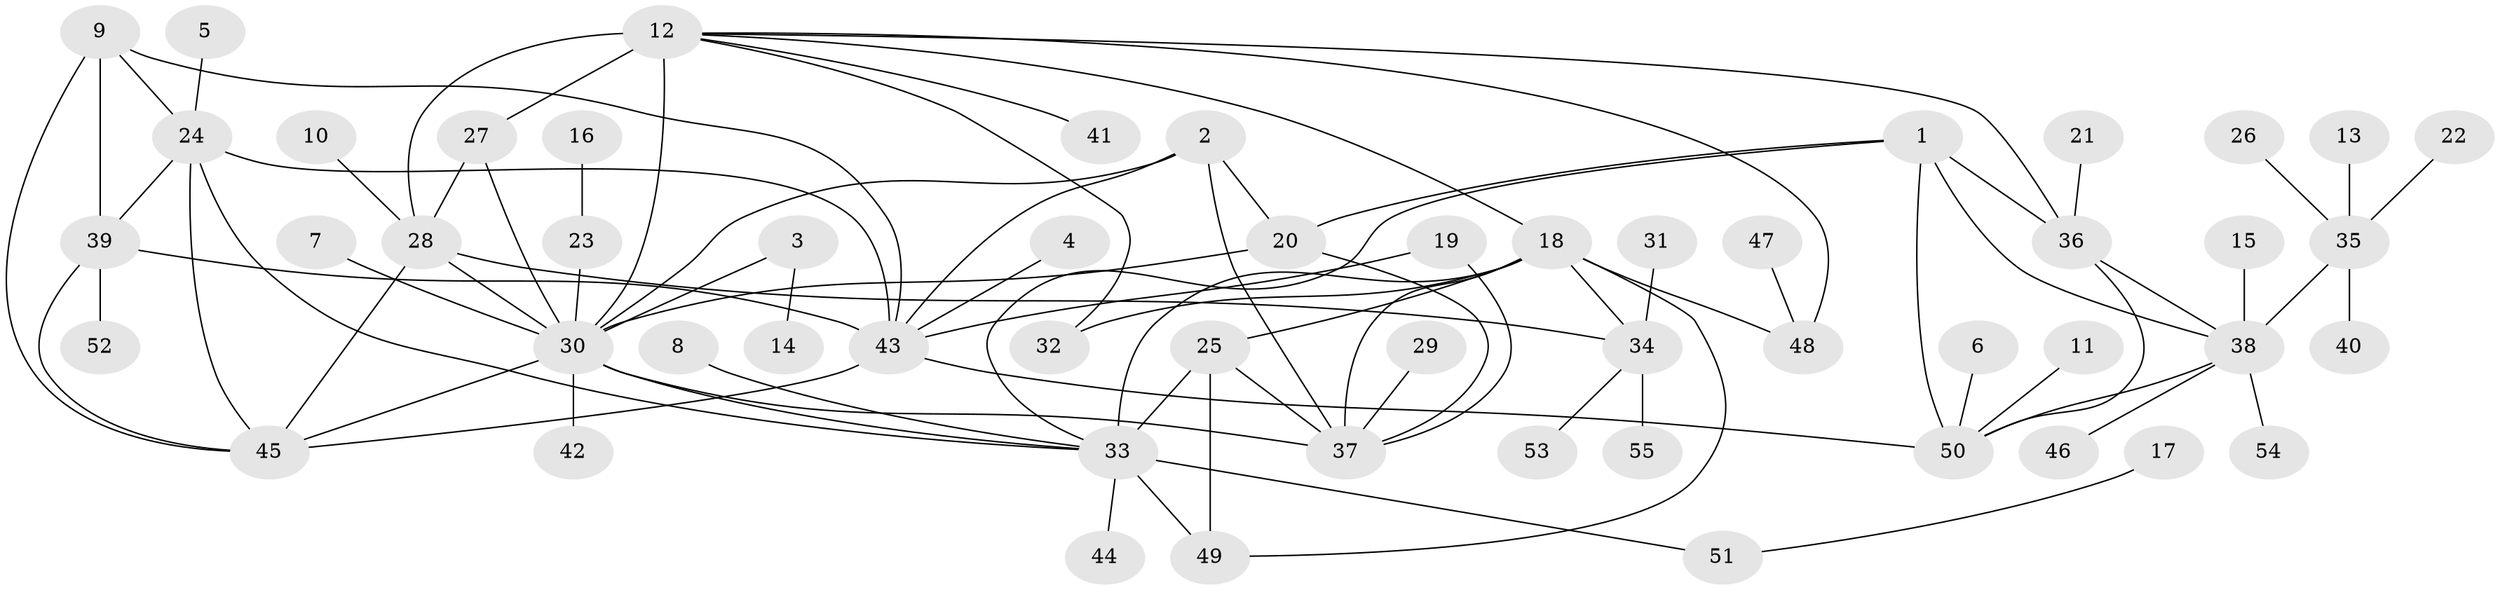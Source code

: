 // original degree distribution, {5: 0.05454545454545454, 4: 0.06363636363636363, 10: 0.01818181818181818, 12: 0.00909090909090909, 7: 0.03636363636363636, 8: 0.02727272727272727, 9: 0.03636363636363636, 6: 0.02727272727272727, 11: 0.00909090909090909, 3: 0.02727272727272727, 2: 0.12727272727272726, 1: 0.5636363636363636}
// Generated by graph-tools (version 1.1) at 2025/26/03/09/25 03:26:34]
// undirected, 55 vertices, 85 edges
graph export_dot {
graph [start="1"]
  node [color=gray90,style=filled];
  1;
  2;
  3;
  4;
  5;
  6;
  7;
  8;
  9;
  10;
  11;
  12;
  13;
  14;
  15;
  16;
  17;
  18;
  19;
  20;
  21;
  22;
  23;
  24;
  25;
  26;
  27;
  28;
  29;
  30;
  31;
  32;
  33;
  34;
  35;
  36;
  37;
  38;
  39;
  40;
  41;
  42;
  43;
  44;
  45;
  46;
  47;
  48;
  49;
  50;
  51;
  52;
  53;
  54;
  55;
  1 -- 20 [weight=1.0];
  1 -- 33 [weight=1.0];
  1 -- 36 [weight=2.0];
  1 -- 38 [weight=2.0];
  1 -- 50 [weight=2.0];
  2 -- 20 [weight=1.0];
  2 -- 30 [weight=1.0];
  2 -- 37 [weight=2.0];
  2 -- 43 [weight=1.0];
  3 -- 14 [weight=1.0];
  3 -- 30 [weight=1.0];
  4 -- 43 [weight=1.0];
  5 -- 24 [weight=1.0];
  6 -- 50 [weight=1.0];
  7 -- 30 [weight=1.0];
  8 -- 33 [weight=1.0];
  9 -- 24 [weight=1.0];
  9 -- 39 [weight=1.0];
  9 -- 43 [weight=1.0];
  9 -- 45 [weight=1.0];
  10 -- 28 [weight=1.0];
  11 -- 50 [weight=1.0];
  12 -- 18 [weight=1.0];
  12 -- 27 [weight=2.0];
  12 -- 28 [weight=2.0];
  12 -- 30 [weight=2.0];
  12 -- 32 [weight=1.0];
  12 -- 36 [weight=1.0];
  12 -- 41 [weight=1.0];
  12 -- 48 [weight=1.0];
  13 -- 35 [weight=1.0];
  15 -- 38 [weight=1.0];
  16 -- 23 [weight=1.0];
  17 -- 51 [weight=1.0];
  18 -- 25 [weight=1.0];
  18 -- 32 [weight=1.0];
  18 -- 33 [weight=1.0];
  18 -- 34 [weight=1.0];
  18 -- 37 [weight=2.0];
  18 -- 48 [weight=1.0];
  18 -- 49 [weight=2.0];
  19 -- 37 [weight=1.0];
  19 -- 43 [weight=1.0];
  20 -- 30 [weight=1.0];
  20 -- 37 [weight=2.0];
  21 -- 36 [weight=1.0];
  22 -- 35 [weight=1.0];
  23 -- 30 [weight=1.0];
  24 -- 33 [weight=1.0];
  24 -- 39 [weight=1.0];
  24 -- 43 [weight=1.0];
  24 -- 45 [weight=1.0];
  25 -- 33 [weight=1.0];
  25 -- 37 [weight=1.0];
  25 -- 49 [weight=2.0];
  26 -- 35 [weight=1.0];
  27 -- 28 [weight=1.0];
  27 -- 30 [weight=1.0];
  28 -- 30 [weight=1.0];
  28 -- 34 [weight=1.0];
  28 -- 45 [weight=1.0];
  29 -- 37 [weight=1.0];
  30 -- 33 [weight=1.0];
  30 -- 37 [weight=2.0];
  30 -- 42 [weight=1.0];
  30 -- 45 [weight=1.0];
  31 -- 34 [weight=1.0];
  33 -- 44 [weight=1.0];
  33 -- 49 [weight=2.0];
  33 -- 51 [weight=1.0];
  34 -- 53 [weight=1.0];
  34 -- 55 [weight=1.0];
  35 -- 38 [weight=1.0];
  35 -- 40 [weight=1.0];
  36 -- 38 [weight=1.0];
  36 -- 50 [weight=1.0];
  38 -- 46 [weight=1.0];
  38 -- 50 [weight=1.0];
  38 -- 54 [weight=1.0];
  39 -- 43 [weight=1.0];
  39 -- 45 [weight=1.0];
  39 -- 52 [weight=1.0];
  43 -- 45 [weight=1.0];
  43 -- 50 [weight=1.0];
  47 -- 48 [weight=1.0];
}
